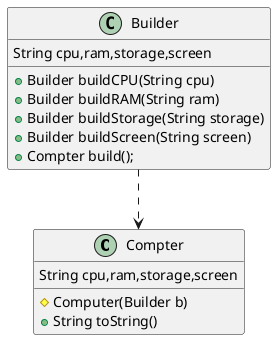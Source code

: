 @startuml
'https://plantuml.com/class-diagram
class Compter{
    String cpu,ram,storage,screen
    #Computer(Builder b)
    + String toString()
}
class Builder{
    String cpu,ram,storage,screen
    + Builder buildCPU(String cpu)
    + Builder buildRAM(String ram)
    + Builder buildStorage(String storage)
    + Builder buildScreen(String screen)
    +Compter build();
}
Builder ..> Compter
@enduml